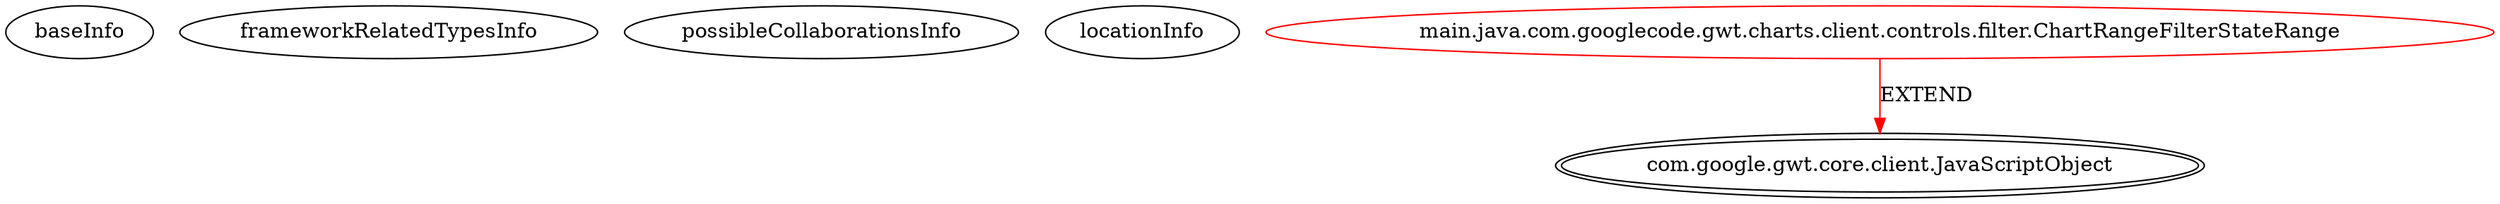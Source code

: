 digraph {
baseInfo[graphId=3239,category="extension_graph",isAnonymous=false,possibleRelation=false]
frameworkRelatedTypesInfo[0="com.google.gwt.core.client.JavaScriptObject"]
possibleCollaborationsInfo[]
locationInfo[projectName="jnorthrup-gwt-charts",filePath="/jnorthrup-gwt-charts/gwt-charts-master/gwt-charts/src/main/java/com/googlecode/gwt/charts/client/controls/filter/ChartRangeFilterStateRange.java",contextSignature="ChartRangeFilterStateRange",graphId="3239"]
0[label="main.java.com.googlecode.gwt.charts.client.controls.filter.ChartRangeFilterStateRange",vertexType="ROOT_CLIENT_CLASS_DECLARATION",isFrameworkType=false,color=red]
1[label="com.google.gwt.core.client.JavaScriptObject",vertexType="FRAMEWORK_CLASS_TYPE",isFrameworkType=true,peripheries=2]
0->1[label="EXTEND",color=red]
}
